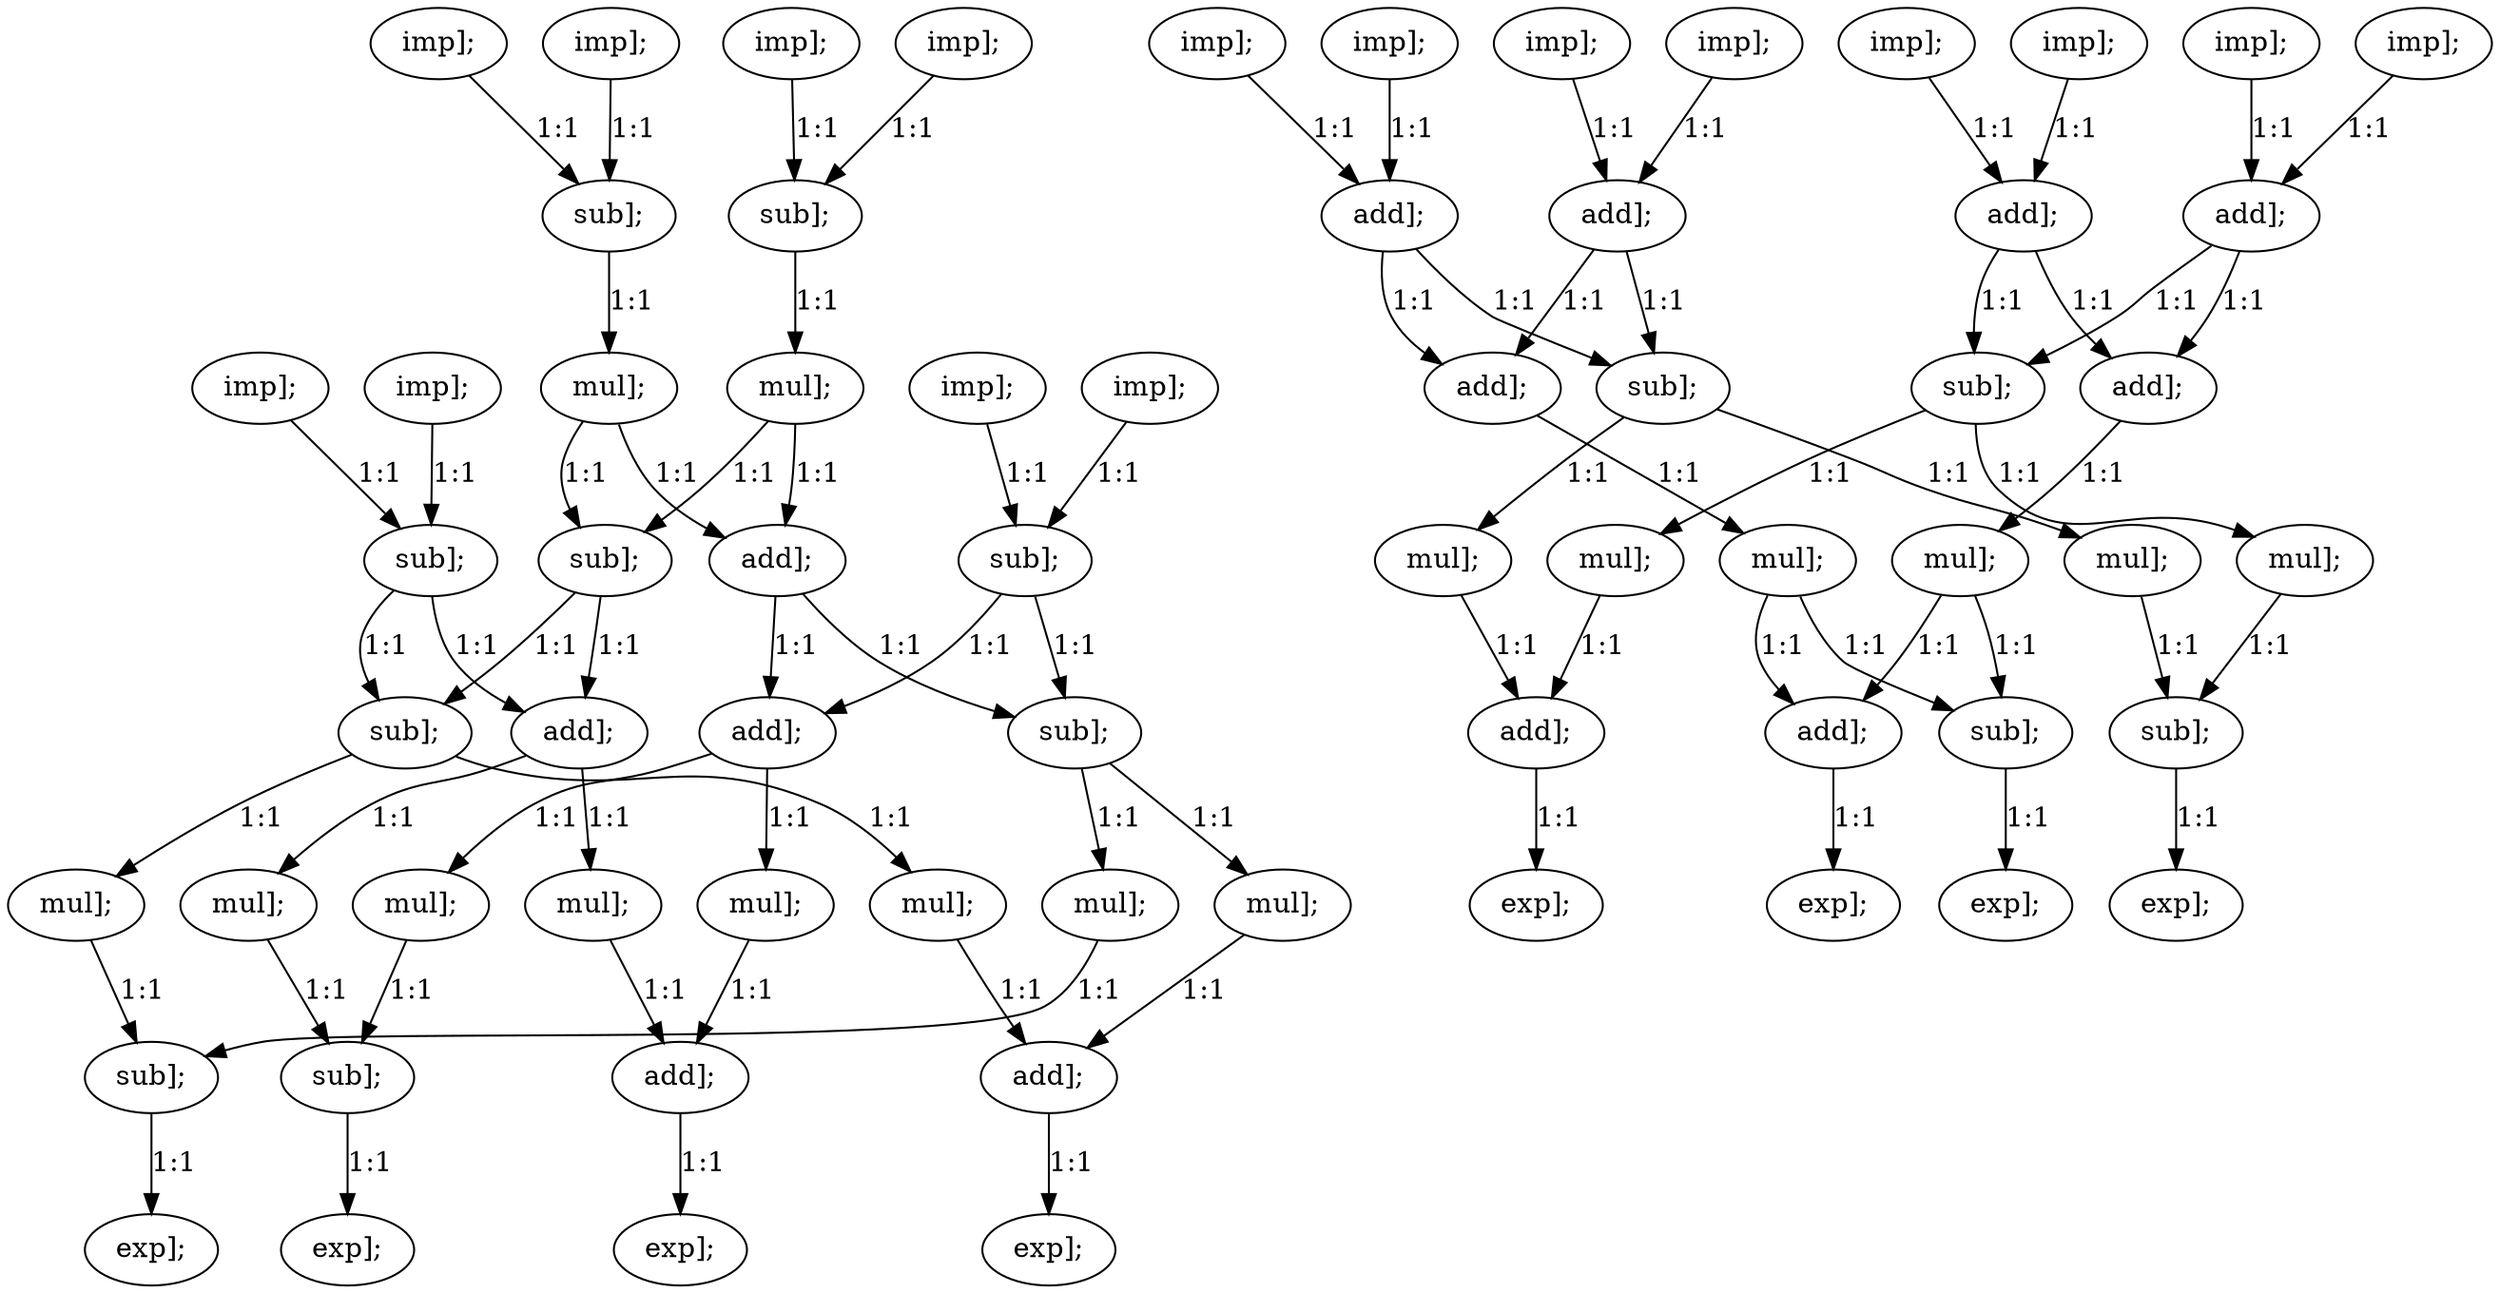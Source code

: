 digraph  {
   0 [label="imp];"];
   1 [label="imp];"];
   2 [label="sub];"];
   3 [label="imp];"];
   4 [label="imp];"];
   5 [label="sub];"];
   6 [label="imp];"];
   7 [label="imp];"];
   8 [label="sub];"];
   9 [label="imp];"];
   10 [label="imp];"];
   11 [label="sub];"];
   12 [label="imp];"];
   13 [label="imp];"];
   14 [label="add];"];
   15 [label="imp];"];
   16 [label="imp];"];
   17 [label="add];"];
   18 [label="imp];"];
   19 [label="imp];"];
   20 [label="add];"];
   21 [label="imp];"];
   22 [label="imp];"];
   23 [label="add];"];
   24 [label="mul];"];
   25 [label="mul];"];
   26 [label="add];"];
   27 [label="sub];"];
   28 [label="add];"];
   29 [label="sub];"];
   30 [label="sub];"];
   31 [label="add];"];
   32 [label="mul];"];
   33 [label="mul];"];
   34 [label="mul];"];
   35 [label="mul];"];
   36 [label="mul];"];
   37 [label="mul];"];
   38 [label="mul];"];
   39 [label="mul];"];
   40 [label="sub];"];
   41 [label="sub];"];
   42 [label="add];"];
   43 [label="add];"];
   44 [label="sub];"];
   45 [label="sub];"];
   46 [label="add];"];
   47 [label="add];"];
   48 [label="mul];"];
   49 [label="mul];"];
   50 [label="mul];"];
   51 [label="mul];"];
   52 [label="mul];"];
   53 [label="mul];"];
   54 [label="add];"];
   55 [label="sub];"];
   56 [label="sub];"];
   57 [label="add];"];
   58 [label="exp];"];
   59 [label="exp];"];
   60 [label="exp];"];
   61 [label="exp];"];
   62 [label="exp];"];
   63 [label="exp];"];
   64 [label="exp];"];
   65 [label="exp];"];

   0->2 [label="1:1"]
   1->2 [label="1:1"]
   2->29 [label="1:1"]
   2->28 [label="1:1"]
   3->5 [label="1:1"]
   4->5 [label="1:1"]
   5->24 [label="1:1"]
   6->8 [label="1:1"]
   7->8 [label="1:1"]
   8->25 [label="1:1"]
   9->11 [label="1:1"]
   10->11 [label="1:1"]
   11->30 [label="1:1"]
   11->31 [label="1:1"]
   12->14 [label="1:1"]
   13->14 [label="1:1"]
   14->44 [label="1:1"]
   14->47 [label="1:1"]
   15->17 [label="1:1"]
   16->17 [label="1:1"]
   17->46 [label="1:1"]
   17->45 [label="1:1"]
   18->20 [label="1:1"]
   19->20 [label="1:1"]
   20->46 [label="1:1"]
   20->45 [label="1:1"]
   21->23 [label="1:1"]
   22->23 [label="1:1"]
   23->44 [label="1:1"]
   23->47 [label="1:1"]
   24->27 [label="1:1"]
   24->26 [label="1:1"]
   25->27 [label="1:1"]
   25->26 [label="1:1"]
   26->29 [label="1:1"]
   26->28 [label="1:1"]
   27->30 [label="1:1"]
   27->31 [label="1:1"]
   28->33 [label="1:1"]
   28->32 [label="1:1"]
   29->35 [label="1:1"]
   29->34 [label="1:1"]
   30->36 [label="1:1"]
   30->37 [label="1:1"]
   31->39 [label="1:1"]
   31->38 [label="1:1"]
   32->40 [label="1:1"]
   33->43 [label="1:1"]
   34->41 [label="1:1"]
   35->42 [label="1:1"]
   36->41 [label="1:1"]
   37->42 [label="1:1"]
   38->40 [label="1:1"]
   39->43 [label="1:1"]
   40->58 [label="1:1"]
   41->59 [label="1:1"]
   42->60 [label="1:1"]
   43->61 [label="1:1"]
   44->48 [label="1:1"]
   44->49 [label="1:1"]
   45->50 [label="1:1"]
   45->51 [label="1:1"]
   46->52 [label="1:1"]
   47->53 [label="1:1"]
   48->54 [label="1:1"]
   49->55 [label="1:1"]
   50->54 [label="1:1"]
   51->55 [label="1:1"]
   52->56 [label="1:1"]
   52->57 [label="1:1"]
   53->56 [label="1:1"]
   53->57 [label="1:1"]
   54->62 [label="1:1"]
   55->63 [label="1:1"]
   56->64 [label="1:1"]
   57->65 [label="1:1"]
}
